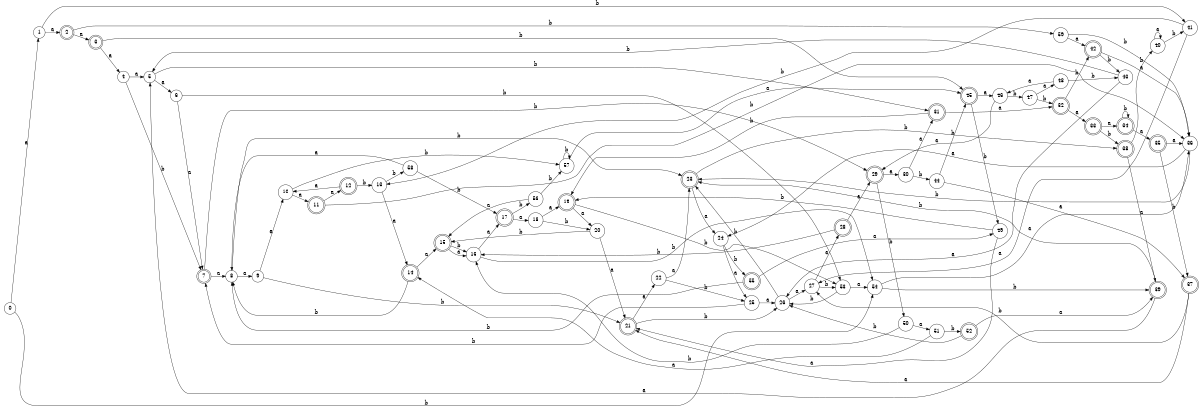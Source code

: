 digraph n48_4 {
__start0 [label="" shape="none"];

rankdir=LR;
size="8,5";

s0 [style="filled", color="black", fillcolor="white" shape="circle", label="0"];
s1 [style="filled", color="black", fillcolor="white" shape="circle", label="1"];
s2 [style="rounded,filled", color="black", fillcolor="white" shape="doublecircle", label="2"];
s3 [style="rounded,filled", color="black", fillcolor="white" shape="doublecircle", label="3"];
s4 [style="filled", color="black", fillcolor="white" shape="circle", label="4"];
s5 [style="filled", color="black", fillcolor="white" shape="circle", label="5"];
s6 [style="filled", color="black", fillcolor="white" shape="circle", label="6"];
s7 [style="rounded,filled", color="black", fillcolor="white" shape="doublecircle", label="7"];
s8 [style="filled", color="black", fillcolor="white" shape="circle", label="8"];
s9 [style="filled", color="black", fillcolor="white" shape="circle", label="9"];
s10 [style="filled", color="black", fillcolor="white" shape="circle", label="10"];
s11 [style="rounded,filled", color="black", fillcolor="white" shape="doublecircle", label="11"];
s12 [style="rounded,filled", color="black", fillcolor="white" shape="doublecircle", label="12"];
s13 [style="filled", color="black", fillcolor="white" shape="circle", label="13"];
s14 [style="rounded,filled", color="black", fillcolor="white" shape="doublecircle", label="14"];
s15 [style="rounded,filled", color="black", fillcolor="white" shape="doublecircle", label="15"];
s16 [style="filled", color="black", fillcolor="white" shape="circle", label="16"];
s17 [style="rounded,filled", color="black", fillcolor="white" shape="doublecircle", label="17"];
s18 [style="filled", color="black", fillcolor="white" shape="circle", label="18"];
s19 [style="rounded,filled", color="black", fillcolor="white" shape="doublecircle", label="19"];
s20 [style="filled", color="black", fillcolor="white" shape="circle", label="20"];
s21 [style="rounded,filled", color="black", fillcolor="white" shape="doublecircle", label="21"];
s22 [style="filled", color="black", fillcolor="white" shape="circle", label="22"];
s23 [style="rounded,filled", color="black", fillcolor="white" shape="doublecircle", label="23"];
s24 [style="filled", color="black", fillcolor="white" shape="circle", label="24"];
s25 [style="filled", color="black", fillcolor="white" shape="circle", label="25"];
s26 [style="filled", color="black", fillcolor="white" shape="circle", label="26"];
s27 [style="filled", color="black", fillcolor="white" shape="circle", label="27"];
s28 [style="rounded,filled", color="black", fillcolor="white" shape="doublecircle", label="28"];
s29 [style="rounded,filled", color="black", fillcolor="white" shape="doublecircle", label="29"];
s30 [style="filled", color="black", fillcolor="white" shape="circle", label="30"];
s31 [style="rounded,filled", color="black", fillcolor="white" shape="doublecircle", label="31"];
s32 [style="rounded,filled", color="black", fillcolor="white" shape="doublecircle", label="32"];
s33 [style="rounded,filled", color="black", fillcolor="white" shape="doublecircle", label="33"];
s34 [style="rounded,filled", color="black", fillcolor="white" shape="doublecircle", label="34"];
s35 [style="rounded,filled", color="black", fillcolor="white" shape="doublecircle", label="35"];
s36 [style="filled", color="black", fillcolor="white" shape="circle", label="36"];
s37 [style="rounded,filled", color="black", fillcolor="white" shape="doublecircle", label="37"];
s38 [style="rounded,filled", color="black", fillcolor="white" shape="doublecircle", label="38"];
s39 [style="rounded,filled", color="black", fillcolor="white" shape="doublecircle", label="39"];
s40 [style="filled", color="black", fillcolor="white" shape="circle", label="40"];
s41 [style="filled", color="black", fillcolor="white" shape="circle", label="41"];
s42 [style="rounded,filled", color="black", fillcolor="white" shape="doublecircle", label="42"];
s43 [style="filled", color="black", fillcolor="white" shape="circle", label="43"];
s44 [style="filled", color="black", fillcolor="white" shape="circle", label="44"];
s45 [style="rounded,filled", color="black", fillcolor="white" shape="doublecircle", label="45"];
s46 [style="filled", color="black", fillcolor="white" shape="circle", label="46"];
s47 [style="filled", color="black", fillcolor="white" shape="circle", label="47"];
s48 [style="filled", color="black", fillcolor="white" shape="circle", label="48"];
s49 [style="filled", color="black", fillcolor="white" shape="circle", label="49"];
s50 [style="filled", color="black", fillcolor="white" shape="circle", label="50"];
s51 [style="filled", color="black", fillcolor="white" shape="circle", label="51"];
s52 [style="rounded,filled", color="black", fillcolor="white" shape="doublecircle", label="52"];
s53 [style="filled", color="black", fillcolor="white" shape="circle", label="53"];
s54 [style="filled", color="black", fillcolor="white" shape="circle", label="54"];
s55 [style="rounded,filled", color="black", fillcolor="white" shape="doublecircle", label="55"];
s56 [style="filled", color="black", fillcolor="white" shape="circle", label="56"];
s57 [style="filled", color="black", fillcolor="white" shape="circle", label="57"];
s58 [style="filled", color="black", fillcolor="white" shape="circle", label="58"];
s59 [style="filled", color="black", fillcolor="white" shape="circle", label="59"];
s0 -> s1 [label="a"];
s0 -> s54 [label="b"];
s1 -> s2 [label="a"];
s1 -> s41 [label="b"];
s2 -> s3 [label="a"];
s2 -> s59 [label="b"];
s3 -> s4 [label="a"];
s3 -> s45 [label="b"];
s4 -> s5 [label="a"];
s4 -> s7 [label="b"];
s5 -> s6 [label="a"];
s5 -> s31 [label="b"];
s6 -> s7 [label="a"];
s6 -> s53 [label="b"];
s7 -> s8 [label="a"];
s7 -> s29 [label="b"];
s8 -> s9 [label="a"];
s8 -> s23 [label="b"];
s9 -> s10 [label="a"];
s9 -> s21 [label="b"];
s10 -> s11 [label="a"];
s10 -> s57 [label="b"];
s11 -> s12 [label="a"];
s11 -> s36 [label="b"];
s12 -> s10 [label="a"];
s12 -> s13 [label="b"];
s13 -> s14 [label="a"];
s13 -> s58 [label="b"];
s14 -> s15 [label="a"];
s14 -> s8 [label="b"];
s15 -> s16 [label="a"];
s15 -> s16 [label="b"];
s16 -> s17 [label="a"];
s16 -> s54 [label="b"];
s17 -> s18 [label="a"];
s17 -> s56 [label="b"];
s18 -> s19 [label="a"];
s18 -> s20 [label="b"];
s19 -> s20 [label="a"];
s19 -> s53 [label="b"];
s20 -> s21 [label="a"];
s20 -> s15 [label="b"];
s21 -> s22 [label="a"];
s21 -> s26 [label="b"];
s22 -> s23 [label="a"];
s22 -> s25 [label="b"];
s23 -> s24 [label="a"];
s23 -> s38 [label="b"];
s24 -> s25 [label="a"];
s24 -> s55 [label="b"];
s25 -> s26 [label="a"];
s25 -> s7 [label="b"];
s26 -> s27 [label="a"];
s26 -> s23 [label="b"];
s27 -> s28 [label="a"];
s27 -> s53 [label="b"];
s28 -> s29 [label="a"];
s28 -> s16 [label="b"];
s29 -> s30 [label="a"];
s29 -> s50 [label="b"];
s30 -> s31 [label="a"];
s30 -> s44 [label="b"];
s31 -> s32 [label="a"];
s31 -> s19 [label="b"];
s32 -> s33 [label="a"];
s32 -> s42 [label="b"];
s33 -> s34 [label="a"];
s33 -> s38 [label="b"];
s34 -> s35 [label="a"];
s34 -> s34 [label="b"];
s35 -> s36 [label="a"];
s35 -> s37 [label="b"];
s36 -> s24 [label="a"];
s36 -> s23 [label="b"];
s37 -> s21 [label="a"];
s37 -> s27 [label="b"];
s38 -> s39 [label="a"];
s38 -> s40 [label="b"];
s39 -> s5 [label="a"];
s39 -> s23 [label="b"];
s40 -> s40 [label="a"];
s40 -> s41 [label="b"];
s41 -> s27 [label="a"];
s41 -> s13 [label="b"];
s42 -> s36 [label="a"];
s42 -> s43 [label="b"];
s43 -> s26 [label="a"];
s43 -> s5 [label="b"];
s44 -> s37 [label="a"];
s44 -> s45 [label="b"];
s45 -> s46 [label="a"];
s45 -> s49 [label="b"];
s46 -> s29 [label="a"];
s46 -> s47 [label="b"];
s47 -> s48 [label="a"];
s47 -> s32 [label="b"];
s48 -> s46 [label="a"];
s48 -> s43 [label="b"];
s49 -> s21 [label="a"];
s49 -> s19 [label="b"];
s50 -> s51 [label="a"];
s50 -> s16 [label="b"];
s51 -> s14 [label="a"];
s51 -> s52 [label="b"];
s52 -> s39 [label="a"];
s52 -> s26 [label="b"];
s53 -> s54 [label="a"];
s53 -> s26 [label="b"];
s54 -> s36 [label="a"];
s54 -> s39 [label="b"];
s55 -> s49 [label="a"];
s55 -> s8 [label="b"];
s56 -> s15 [label="a"];
s56 -> s57 [label="b"];
s57 -> s45 [label="a"];
s57 -> s57 [label="b"];
s58 -> s8 [label="a"];
s58 -> s17 [label="b"];
s59 -> s42 [label="a"];
s59 -> s36 [label="b"];

}